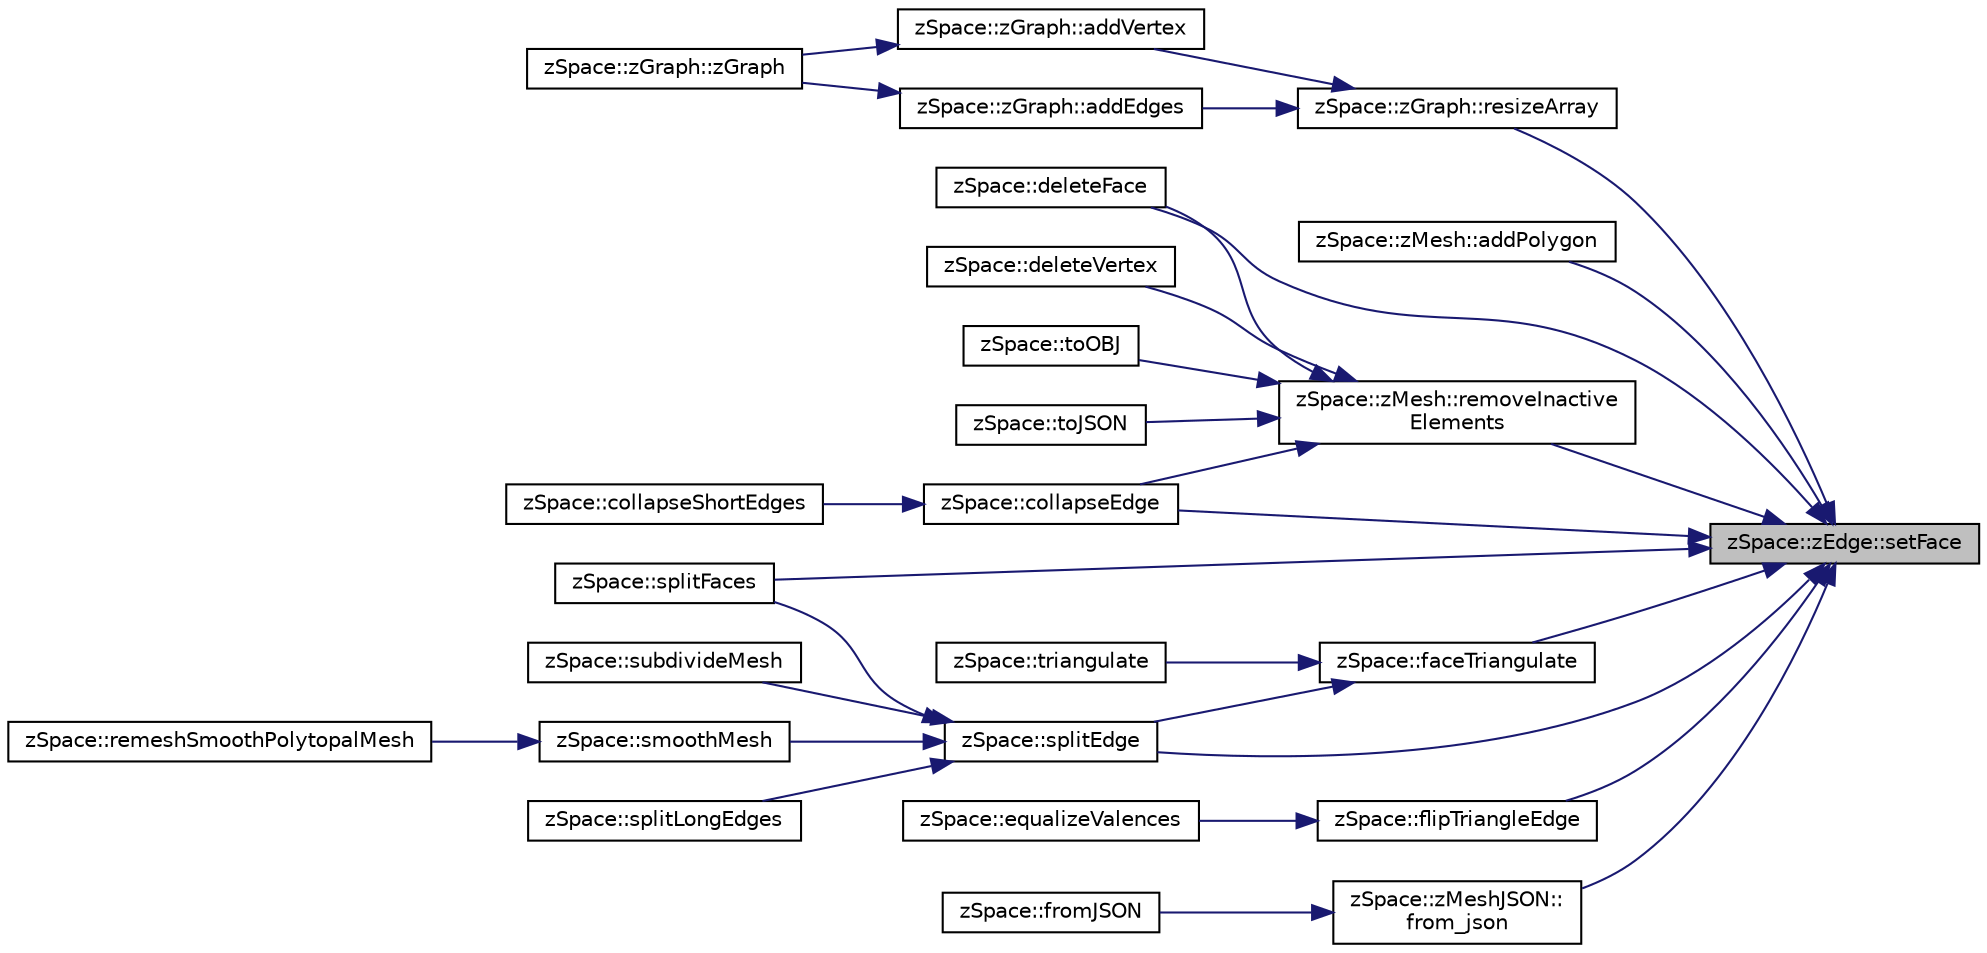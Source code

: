 digraph "zSpace::zEdge::setFace"
{
 // LATEX_PDF_SIZE
  edge [fontname="Helvetica",fontsize="10",labelfontname="Helvetica",labelfontsize="10"];
  node [fontname="Helvetica",fontsize="10",shape=record];
  rankdir="RL";
  Node558 [label="zSpace::zEdge::setFace",height=0.2,width=0.4,color="black", fillcolor="grey75", style="filled", fontcolor="black",tooltip="This method sets the face pointed to by the current zEdge to the the input zFace."];
  Node558 -> Node559 [dir="back",color="midnightblue",fontsize="10",style="solid",fontname="Helvetica"];
  Node559 [label="zSpace::zGraph::resizeArray",height=0.2,width=0.4,color="black", fillcolor="white", style="filled",URL="$classz_space_1_1z_graph.html#a8b28611b85ceff8555b9230e3af6f47a",tooltip="This method resizes the array connected with the input type to the specified newSize."];
  Node559 -> Node560 [dir="back",color="midnightblue",fontsize="10",style="solid",fontname="Helvetica"];
  Node560 [label="zSpace::zGraph::addVertex",height=0.2,width=0.4,color="black", fillcolor="white", style="filled",URL="$classz_space_1_1z_graph.html#acf5cd0b78050f671984cfc4341de8b32",tooltip="This method adds a vertex to the vertices array."];
  Node560 -> Node561 [dir="back",color="midnightblue",fontsize="10",style="solid",fontname="Helvetica"];
  Node561 [label="zSpace::zGraph::zGraph",height=0.2,width=0.4,color="black", fillcolor="white", style="filled",URL="$classz_space_1_1z_graph.html#a7a53b68f1efa596293b85259464cf3ff",tooltip="Overloaded constructor."];
  Node559 -> Node562 [dir="back",color="midnightblue",fontsize="10",style="solid",fontname="Helvetica"];
  Node562 [label="zSpace::zGraph::addEdges",height=0.2,width=0.4,color="black", fillcolor="white", style="filled",URL="$classz_space_1_1z_graph.html#a821941b26e312ab5015ae34fecbd43b3",tooltip="This method adds an edge and its symmetry edge to the edges array."];
  Node562 -> Node561 [dir="back",color="midnightblue",fontsize="10",style="solid",fontname="Helvetica"];
  Node558 -> Node563 [dir="back",color="midnightblue",fontsize="10",style="solid",fontname="Helvetica"];
  Node563 [label="zSpace::zMesh::addPolygon",height=0.2,width=0.4,color="black", fillcolor="white", style="filled",URL="$classz_space_1_1z_mesh.html#ada4fb88bb2402a06f75d730e23597407",tooltip="This method adds a face to the faces array and updates the pointers of vertices, edges and polygons o..."];
  Node558 -> Node564 [dir="back",color="midnightblue",fontsize="10",style="solid",fontname="Helvetica"];
  Node564 [label="zSpace::zMesh::removeInactive\lElements",height=0.2,width=0.4,color="black", fillcolor="white", style="filled",URL="$classz_space_1_1z_mesh.html#ab21d59eecb169921b427a7e766d47aa5",tooltip="This method removes inactive elements from the array connected with the input type."];
  Node564 -> Node565 [dir="back",color="midnightblue",fontsize="10",style="solid",fontname="Helvetica"];
  Node565 [label="zSpace::deleteVertex",height=0.2,width=0.4,color="black", fillcolor="white", style="filled",URL="$group__z_mesh_modifiers.html#ga20644ac4933b8ae055b0eb47a9df8420",tooltip="This method deletes the mesh vertex given by the input vertex index."];
  Node564 -> Node566 [dir="back",color="midnightblue",fontsize="10",style="solid",fontname="Helvetica"];
  Node566 [label="zSpace::deleteFace",height=0.2,width=0.4,color="black", fillcolor="white", style="filled",URL="$group__z_mesh_modifiers.html#ga24ab0fcd418ba91e387838fdc4711787",tooltip="This method deletes the mesh face given by the input face index."];
  Node564 -> Node567 [dir="back",color="midnightblue",fontsize="10",style="solid",fontname="Helvetica"];
  Node567 [label="zSpace::collapseEdge",height=0.2,width=0.4,color="black", fillcolor="white", style="filled",URL="$group__z_mesh_modifiers.html#ga77533a4e95924fa8c030ba013eef1ec6",tooltip="This method collapses an edge into a vertex."];
  Node567 -> Node568 [dir="back",color="midnightblue",fontsize="10",style="solid",fontname="Helvetica"];
  Node568 [label="zSpace::collapseShortEdges",height=0.2,width=0.4,color="black", fillcolor="white", style="filled",URL="$group__z_mesh_modifiers.html#ga14350e97740cec4f835125fb286fc071",tooltip="This method collapses an edge shorter than the given minimum edge length value if the collapsing does..."];
  Node564 -> Node569 [dir="back",color="midnightblue",fontsize="10",style="solid",fontname="Helvetica"];
  Node569 [label="zSpace::toOBJ",height=0.2,width=0.4,color="black", fillcolor="white", style="filled",URL="$group__z_i_o___mesh.html#ga56d1123fee7864f1a5da2f740b9e589d",tooltip="This method exports zMesh as an OBJ file."];
  Node564 -> Node570 [dir="back",color="midnightblue",fontsize="10",style="solid",fontname="Helvetica"];
  Node570 [label="zSpace::toJSON",height=0.2,width=0.4,color="black", fillcolor="white", style="filled",URL="$group__z_i_o___mesh.html#ga6fccda275363a86353d2750673122d6f",tooltip="This method exports zMesh to a JSON file format using JSON Modern Library."];
  Node558 -> Node571 [dir="back",color="midnightblue",fontsize="10",style="solid",fontname="Helvetica"];
  Node571 [label="zSpace::faceTriangulate",height=0.2,width=0.4,color="black", fillcolor="white", style="filled",URL="$group__z_mesh_modifiers.html#ga436ab6f006de6e8dcd08c030fed4feb1",tooltip="This method triangulates the input face of the mesh."];
  Node571 -> Node572 [dir="back",color="midnightblue",fontsize="10",style="solid",fontname="Helvetica"];
  Node572 [label="zSpace::triangulate",height=0.2,width=0.4,color="black", fillcolor="white", style="filled",URL="$group__z_mesh_modifiers.html#ga75ee8f140a3311506a932b866523a1de",tooltip="This method triangulates the input mesh."];
  Node571 -> Node573 [dir="back",color="midnightblue",fontsize="10",style="solid",fontname="Helvetica"];
  Node573 [label="zSpace::splitEdge",height=0.2,width=0.4,color="black", fillcolor="white", style="filled",URL="$group__z_mesh_modifiers.html#gae7cb2380ed0e9717421bf19db5817cd6",tooltip="This method splits an edge and inserts a vertex along the edge at the input factor."];
  Node573 -> Node574 [dir="back",color="midnightblue",fontsize="10",style="solid",fontname="Helvetica"];
  Node574 [label="zSpace::splitFaces",height=0.2,width=0.4,color="black", fillcolor="white", style="filled",URL="$group__z_mesh_modifiers.html#gaeda022d590a10b38c94e75bc0e278d80",tooltip="This method splits a set of edges and faces of a mesh in a continuous manner."];
  Node573 -> Node575 [dir="back",color="midnightblue",fontsize="10",style="solid",fontname="Helvetica"];
  Node575 [label="zSpace::subdivideMesh",height=0.2,width=0.4,color="black", fillcolor="white", style="filled",URL="$group__z_mesh_modifiers.html#ga8c3af5dd0f40d6f82fd23ceead47dc64",tooltip="This method subdivides all the faces and edges of the mesh."];
  Node573 -> Node576 [dir="back",color="midnightblue",fontsize="10",style="solid",fontname="Helvetica"];
  Node576 [label="zSpace::smoothMesh",height=0.2,width=0.4,color="black", fillcolor="white", style="filled",URL="$group__z_mesh_modifiers.html#ga41f9be96453c21ac7b33b2991c284775",tooltip="This method applies Catmull-Clark subdivision to the mesh."];
  Node576 -> Node577 [dir="back",color="midnightblue",fontsize="10",style="solid",fontname="Helvetica"];
  Node577 [label="zSpace::remeshSmoothPolytopalMesh",height=0.2,width=0.4,color="black", fillcolor="white", style="filled",URL="$group__z_polytopal.html#ga5dd7e372cf8287c0434778b2e58d41f1",tooltip="This method remeshes the smoothed polytopal mesh to have rulings in ony one direction."];
  Node573 -> Node578 [dir="back",color="midnightblue",fontsize="10",style="solid",fontname="Helvetica"];
  Node578 [label="zSpace::splitLongEdges",height=0.2,width=0.4,color="black", fillcolor="white", style="filled",URL="$group__z_mesh_modifiers.html#gad707c82ae843ee9aa108c078161881ca",tooltip="This method splits an edge longer than the given input value at its midpoint and triangulates the mes..."];
  Node558 -> Node566 [dir="back",color="midnightblue",fontsize="10",style="solid",fontname="Helvetica"];
  Node558 -> Node567 [dir="back",color="midnightblue",fontsize="10",style="solid",fontname="Helvetica"];
  Node558 -> Node573 [dir="back",color="midnightblue",fontsize="10",style="solid",fontname="Helvetica"];
  Node558 -> Node579 [dir="back",color="midnightblue",fontsize="10",style="solid",fontname="Helvetica"];
  Node579 [label="zSpace::flipTriangleEdge",height=0.2,width=0.4,color="black", fillcolor="white", style="filled",URL="$group__z_mesh_modifiers.html#ga23b04bfa34f16159cbc2b1c5e1116f39",tooltip="This method flips the edge shared bettwen two rainglua faces."];
  Node579 -> Node580 [dir="back",color="midnightblue",fontsize="10",style="solid",fontname="Helvetica"];
  Node580 [label="zSpace::equalizeValences",height=0.2,width=0.4,color="black", fillcolor="white", style="filled",URL="$group__z_mesh_modifiers.html#ga50d27f458f57c4f90fa9242b05ded2d2",tooltip="This method equalizes the vertex valences by flipping edges of the input triangulated mesh...."];
  Node558 -> Node574 [dir="back",color="midnightblue",fontsize="10",style="solid",fontname="Helvetica"];
  Node558 -> Node581 [dir="back",color="midnightblue",fontsize="10",style="solid",fontname="Helvetica"];
  Node581 [label="zSpace::zMeshJSON::\lfrom_json",height=0.2,width=0.4,color="black", fillcolor="white", style="filled",URL="$classz_space_1_1z_mesh_j_s_o_n.html#a50e0cbaadd094cf4f26179cdf23b9464",tooltip="This method creates the HE data structure from JSON file using JSON Modern Library."];
  Node581 -> Node582 [dir="back",color="midnightblue",fontsize="10",style="solid",fontname="Helvetica"];
  Node582 [label="zSpace::fromJSON",height=0.2,width=0.4,color="black", fillcolor="white", style="filled",URL="$group__z_i_o___mesh.html#gad2f07c6da97272b61502c6fab57d83b0",tooltip="This method imports zMesh from a JSON file format using JSON Modern Library."];
}
